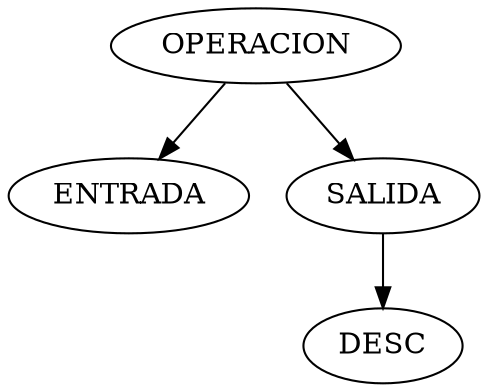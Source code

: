 digraph G
{
N0R0n0 [label="OPERACION"];
N1R0n0 [label=<ENTRADA>];
N1R0n1 [label="SALIDA"];
N2R0n0 [label=<DESC>];

N0R0n0 -> N1R0n0;
N0R0n0 -> N1R0n1;
N1R0n1 -> N2R0n0;

}
